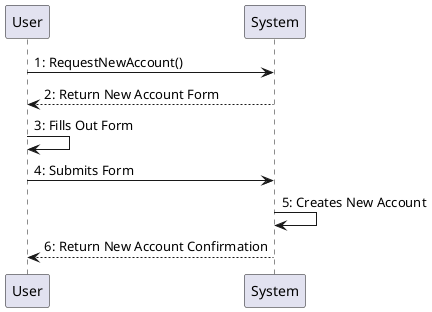 @startuml
User -> System: 1: RequestNewAccount()
System --> User: 2: Return New Account Form

User -> User: 3: Fills Out Form
User -> System: 4: Submits Form

System -> System: 5: Creates New Account
System --> User: 6: Return New Account Confirmation

@enduml